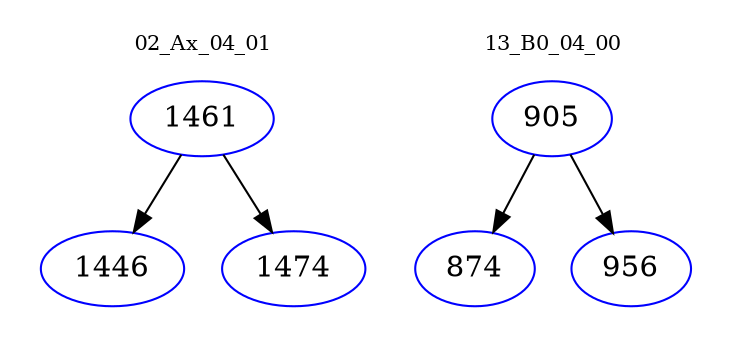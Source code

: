 digraph{
subgraph cluster_0 {
color = white
label = "02_Ax_04_01";
fontsize=10;
T0_1461 [label="1461", color="blue"]
T0_1461 -> T0_1446 [color="black"]
T0_1446 [label="1446", color="blue"]
T0_1461 -> T0_1474 [color="black"]
T0_1474 [label="1474", color="blue"]
}
subgraph cluster_1 {
color = white
label = "13_B0_04_00";
fontsize=10;
T1_905 [label="905", color="blue"]
T1_905 -> T1_874 [color="black"]
T1_874 [label="874", color="blue"]
T1_905 -> T1_956 [color="black"]
T1_956 [label="956", color="blue"]
}
}
